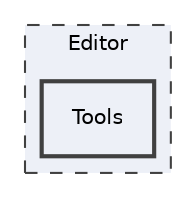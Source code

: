 digraph "Editor/Tools"
{
 // LATEX_PDF_SIZE
  edge [fontname="Helvetica",fontsize="10",labelfontname="Helvetica",labelfontsize="10"];
  node [fontname="Helvetica",fontsize="10",shape=record];
  compound=true
  subgraph clusterdir_14eca4e58e6d71e3a9859288c1bd2735 {
    graph [ bgcolor="#edf0f7", pencolor="grey25", style="filled,dashed,", label="Editor", fontname="Helvetica", fontsize="10", URL="dir_14eca4e58e6d71e3a9859288c1bd2735.html"]
  dir_43f58e953be9dbd8f46679184aa78f8b [shape=box, label="Tools", style="filled,bold,", fillcolor="#edf0f7", color="grey25", URL="dir_43f58e953be9dbd8f46679184aa78f8b.html"];
  }
}
